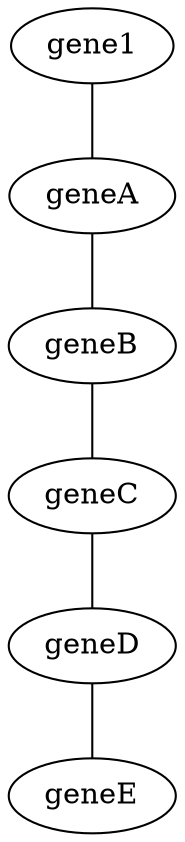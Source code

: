 strict graph "" {
gene1;
geneA;
geneB;
geneC;
geneD;
geneE;
gene1 -- geneA;
geneA -- geneB;
geneB -- geneC;
geneC -- geneD;
geneD -- geneE;
}

